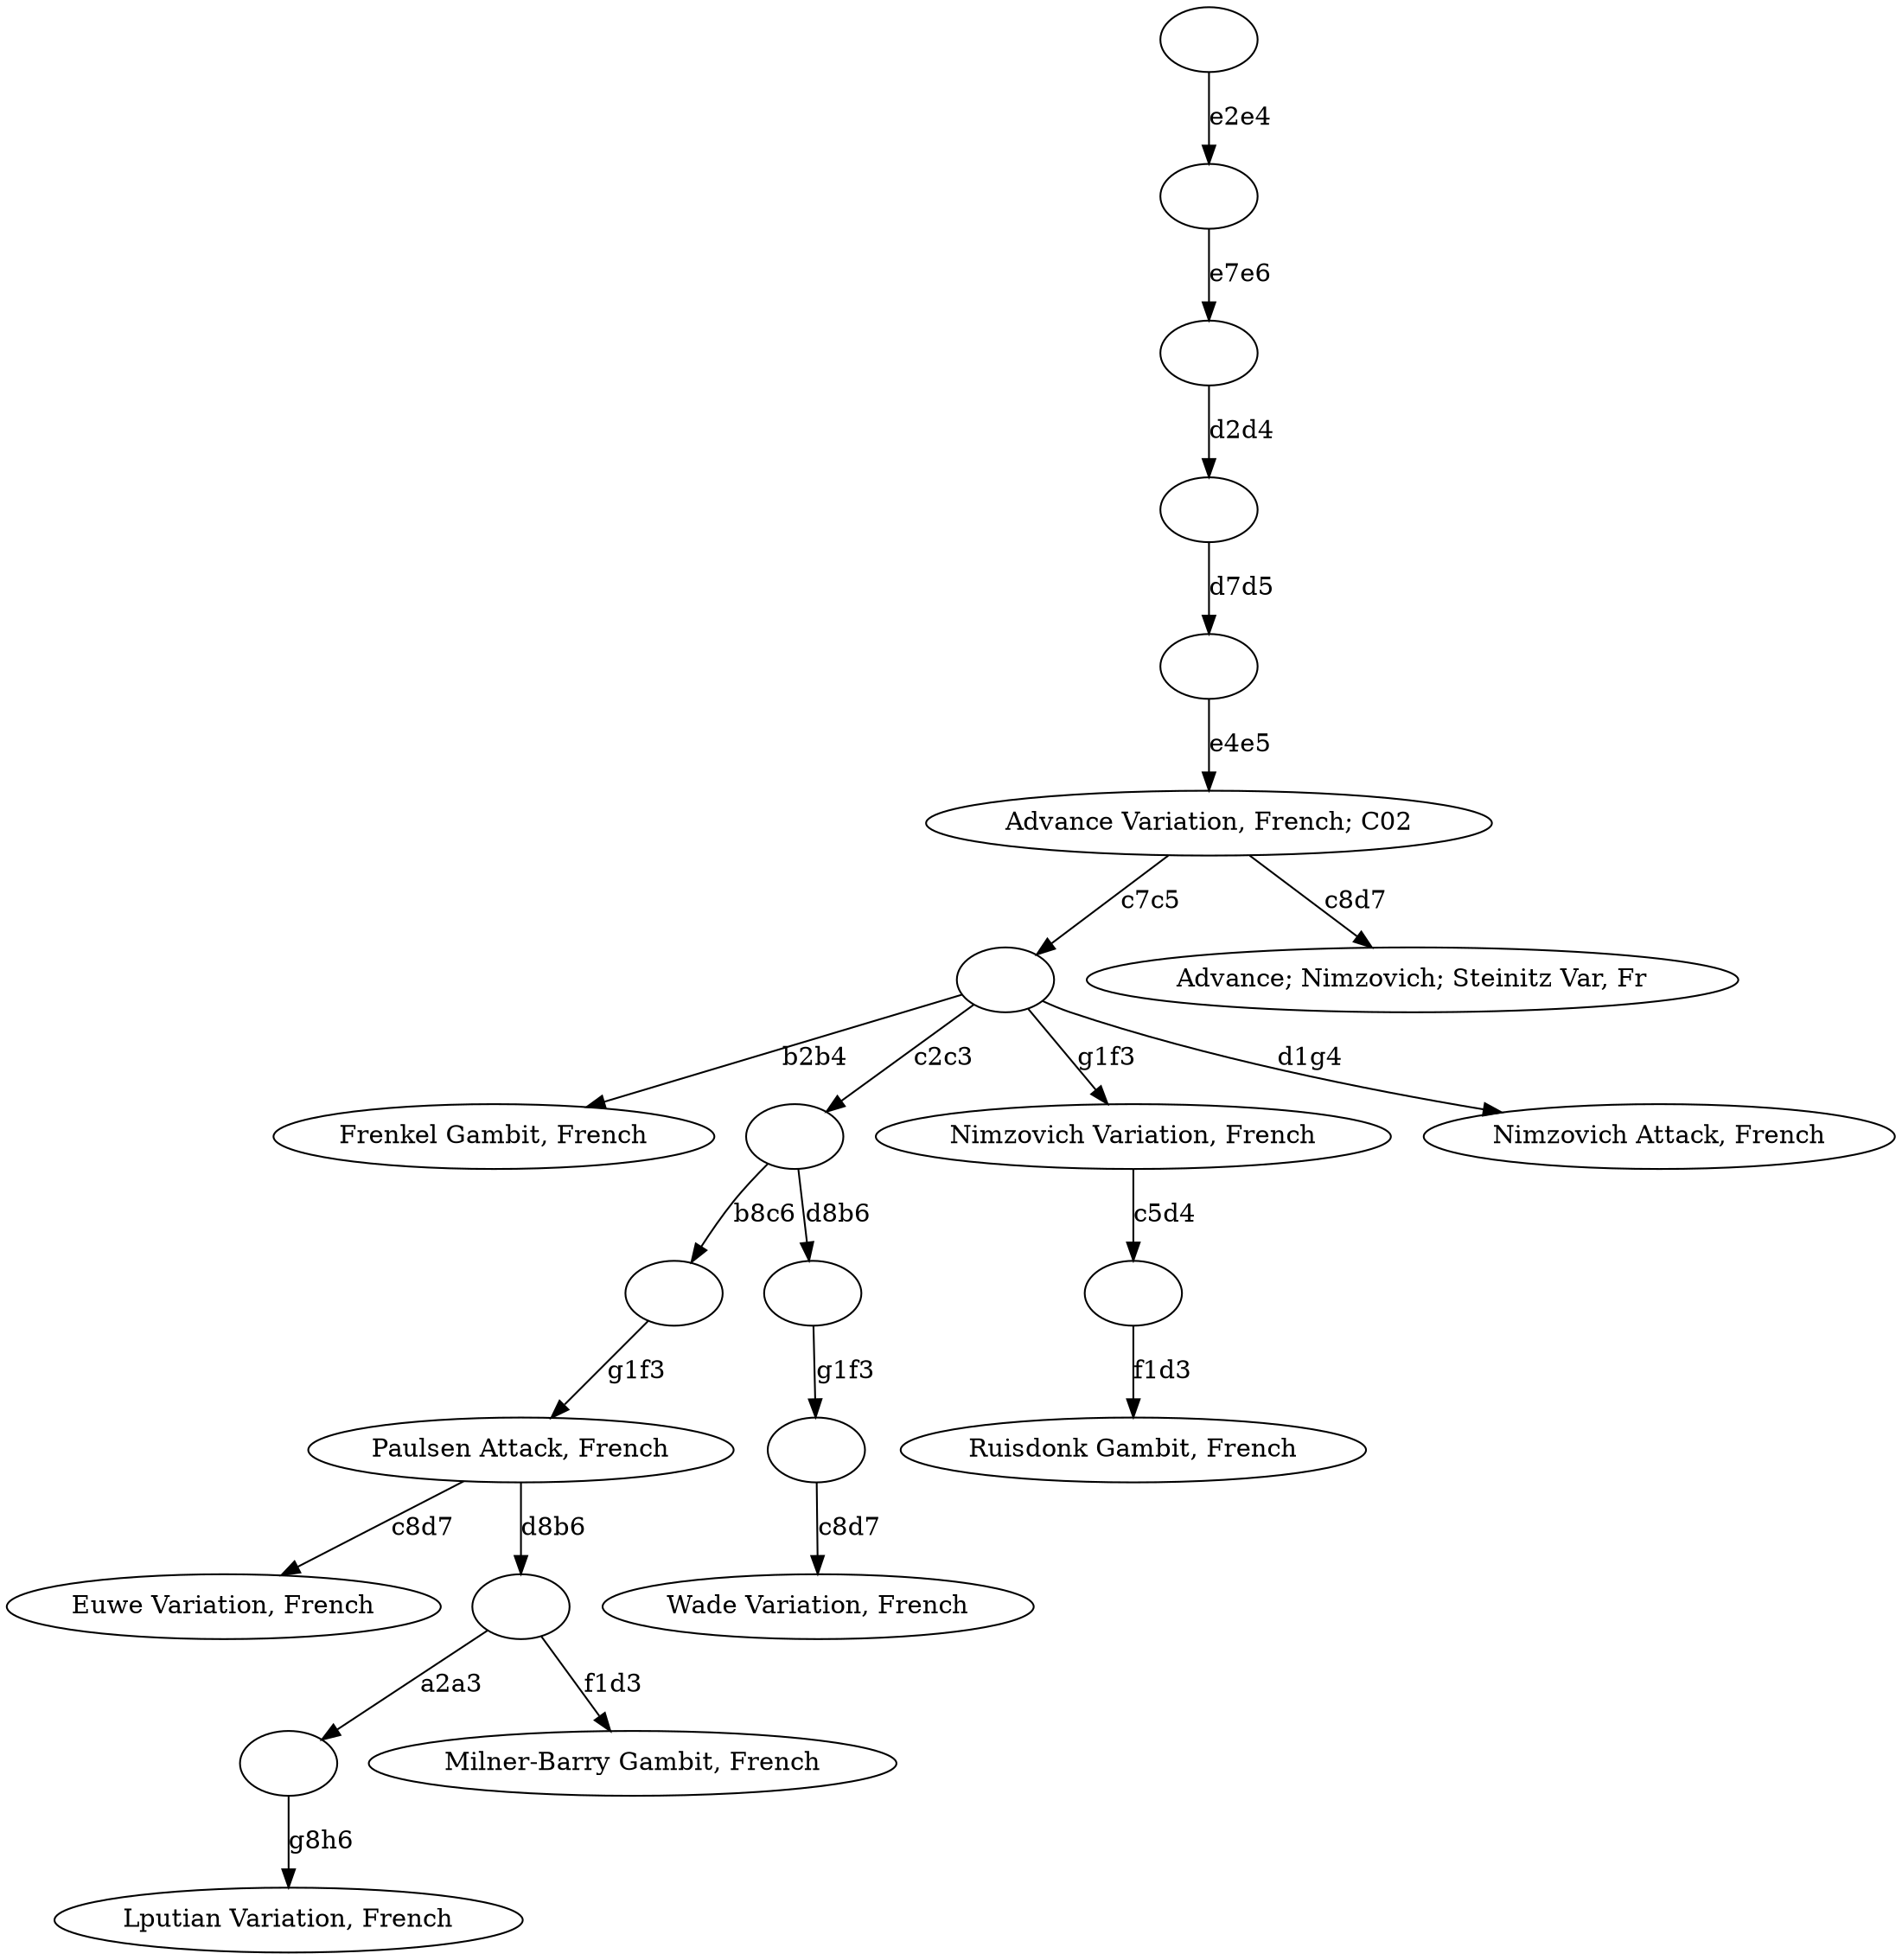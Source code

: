 digraph g {
a4856 [label=""];
a4856 -> a4857 [label="e2e4"];
a4857 [label=""];
a4857 -> a4858 [label="e7e6"];
a4858 [label=""];
a4858 -> a4859 [label="d2d4"];
a4859 [label=""];
a4859 -> a4860 [label="d7d5"];
a4860 [label=""];
a4860 -> a4861 [label="e4e5"];
a4861 [label="Advance Variation, French; C02"];
a4861 -> a4863 [label="c7c5"];
a4861 -> a4862 [label="c8d7"];
a4862 [label="Advance; Nimzovich; Steinitz Var, Fr"];
a4863 [label=""];
a4863 -> a4864 [label="b2b4"];
a4863 -> a4865 [label="c2c3"];
a4863 -> a4876 [label="g1f3"];
a4863 -> a4879 [label="d1g4"];
a4864 [label="Frenkel Gambit, French"];
a4865 [label=""];
a4865 -> a4866 [label="b8c6"];
a4865 -> a4873 [label="d8b6"];
a4866 [label=""];
a4866 -> a4867 [label="g1f3"];
a4867 [label="Paulsen Attack, French"];
a4867 -> a4868 [label="c8d7"];
a4867 -> a4869 [label="d8b6"];
a4868 [label="Euwe Variation, French"];
a4869 [label=""];
a4869 -> a4870 [label="a2a3"];
a4869 -> a4872 [label="f1d3"];
a4870 [label=""];
a4870 -> a4871 [label="g8h6"];
a4871 [label="Lputian Variation, French"];
a4872 [label="Milner-Barry Gambit, French"];
a4873 [label=""];
a4873 -> a4874 [label="g1f3"];
a4874 [label=""];
a4874 -> a4875 [label="c8d7"];
a4875 [label="Wade Variation, French"];
a4876 [label="Nimzovich Variation, French"];
a4876 -> a4877 [label="c5d4"];
a4877 [label=""];
a4877 -> a4878 [label="f1d3"];
a4878 [label="Ruisdonk Gambit, French"];
a4879 [label="Nimzovich Attack, French"];
}